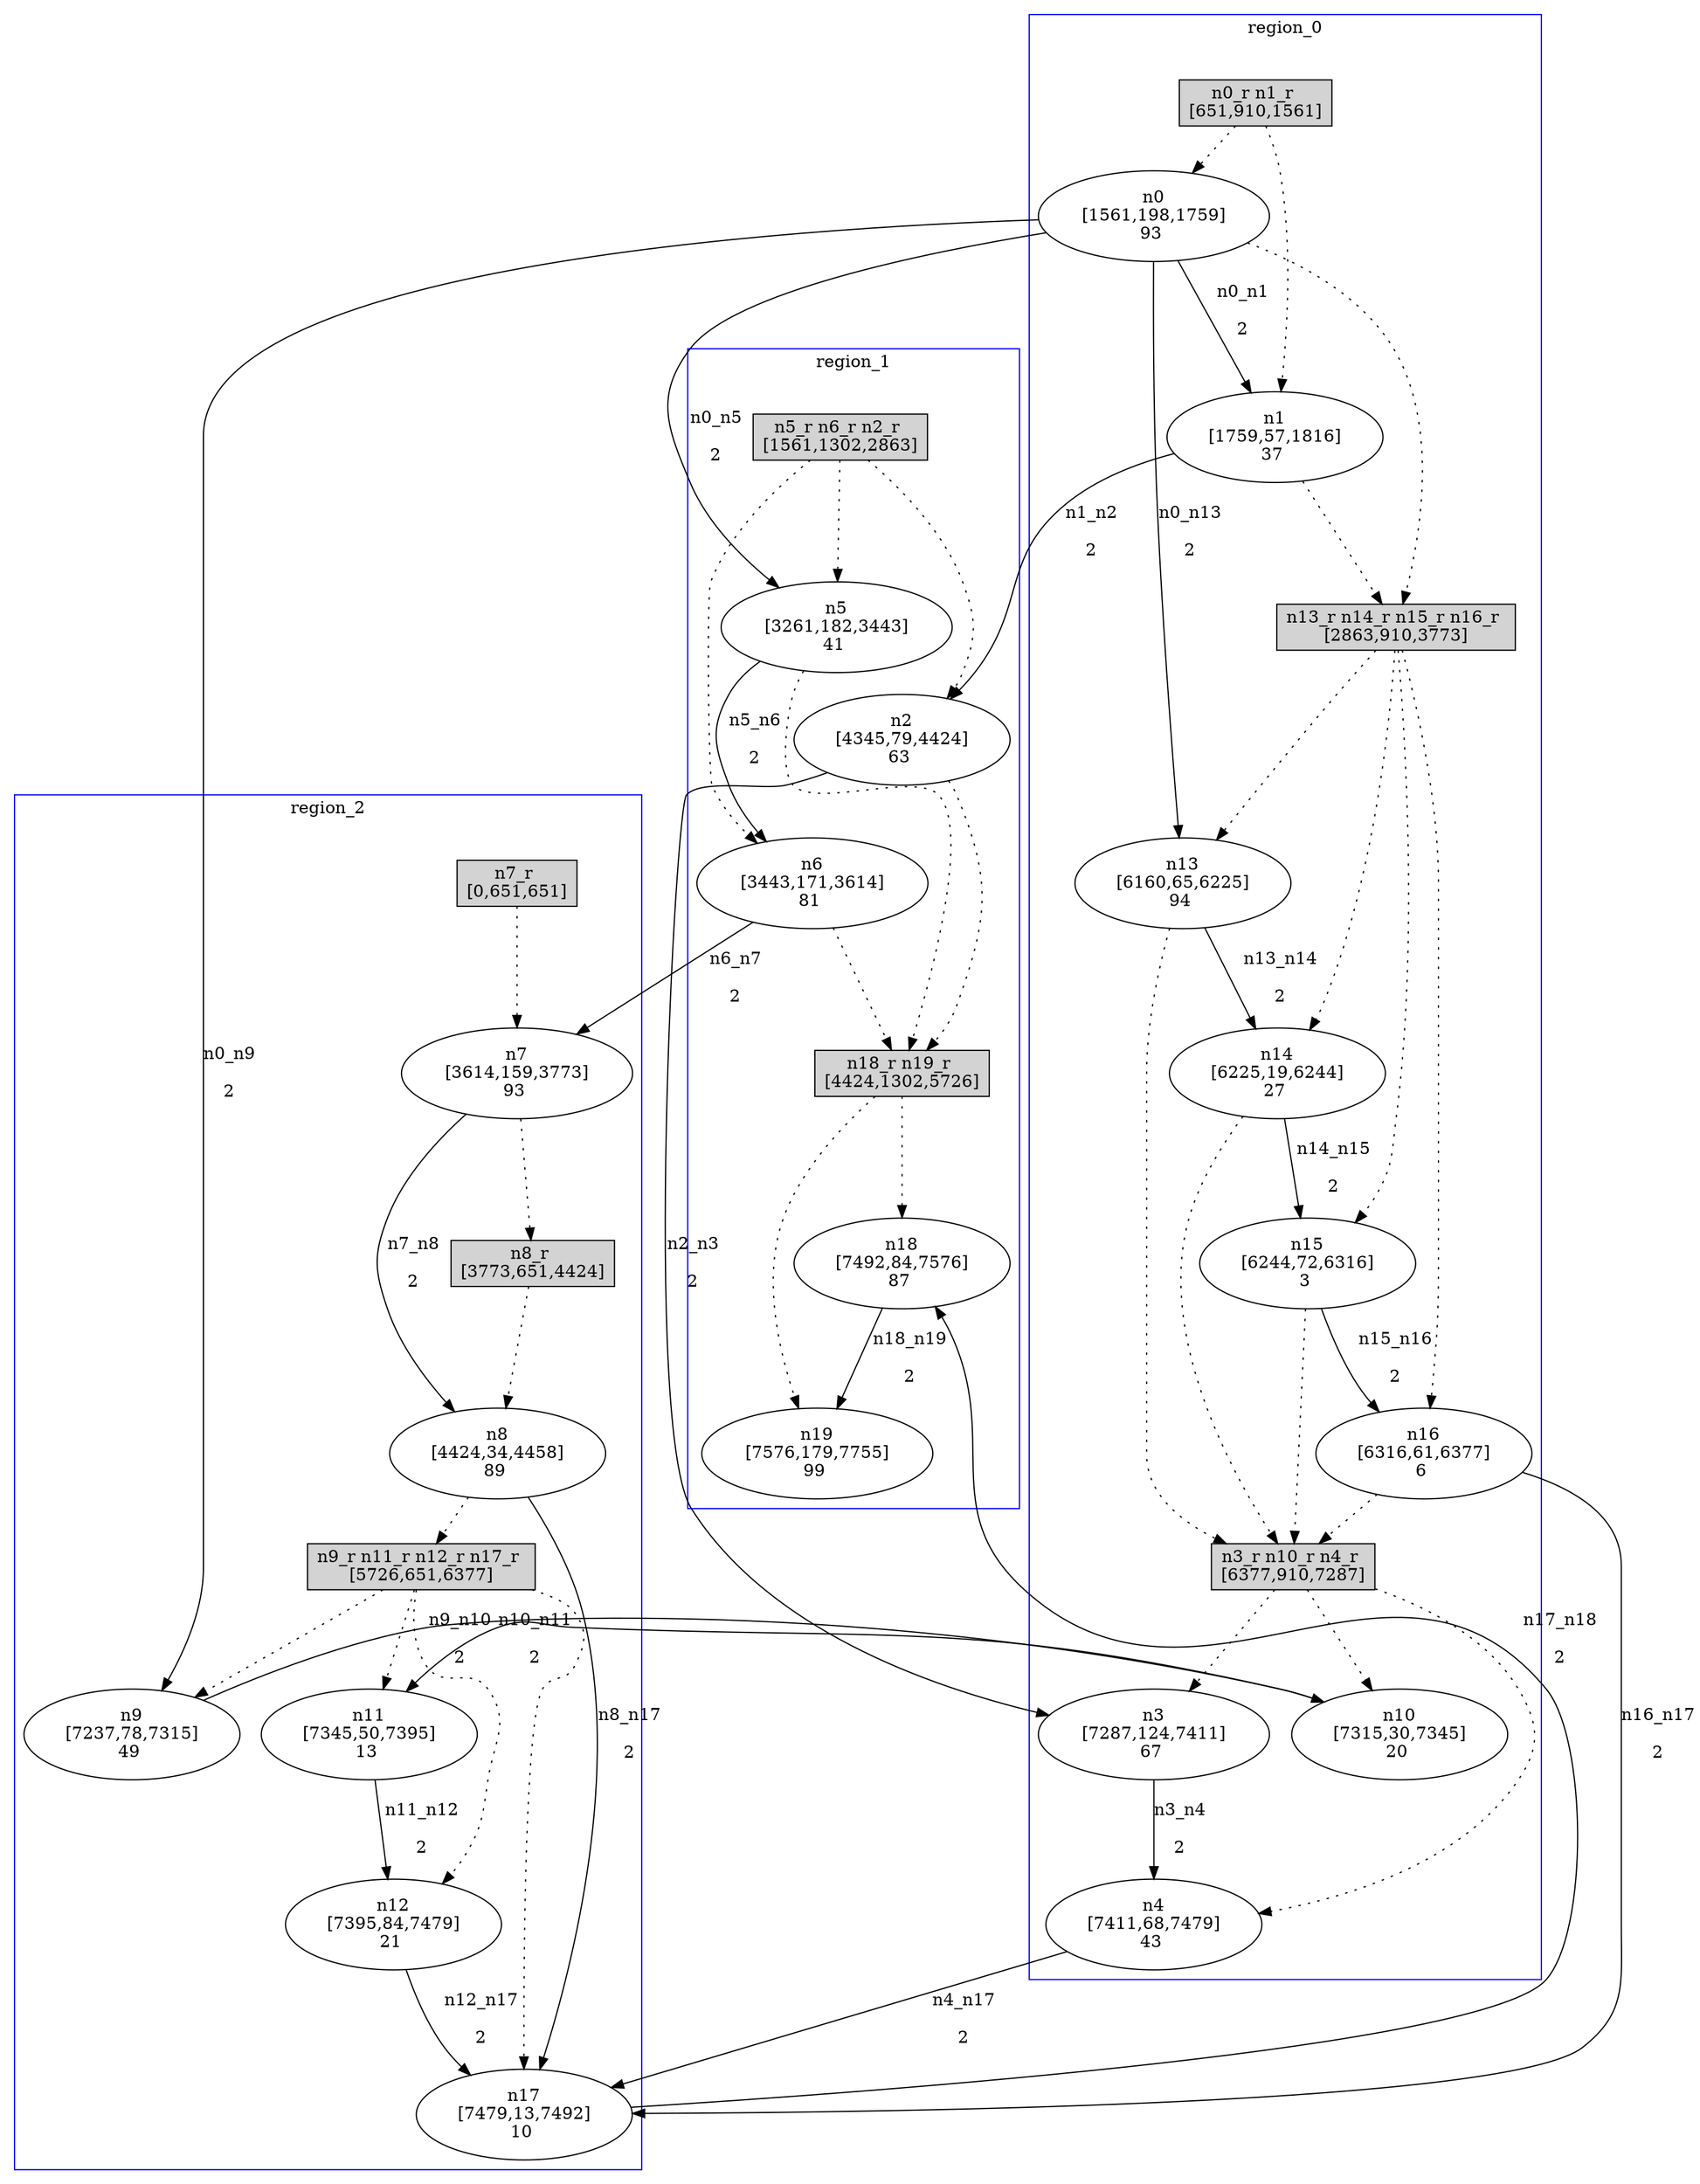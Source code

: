 //3-LSsolveMIPnSolStatus 9.
//4-SL 7755.
//5-LSsolveMIPsolveTime(double) 1800.03.
//6-reconfigurateNum(int) 8.
//7-reconfigurateTime(int) 7287.
digraph test_0 {
	size="28,40";
	subgraph cluster0 {
		stytle=filled;
		color=blue;
		label=region_0;
		reconfNode_0_1 [ shape = box, style = filled, label = "n0_r n1_r \n[651,910,1561]" ];
		n0 [ label="n0\n[1561,198,1759]\n93 " ];
		n1 [ label="n1\n[1759,57,1816]\n37 " ];
		reconfNode_0_1 -> n0 [ style = dotted ];
		reconfNode_0_1 -> n1 [ style = dotted ];
		n0 -> reconfNode_0_2 [ style = dotted ];
		n1 -> reconfNode_0_2 [ style = dotted ];
		reconfNode_0_2 [ shape = box, style = filled, label = "n13_r n14_r n15_r n16_r \n[2863,910,3773]" ];
		n13 [ label="n13\n[6160,65,6225]\n94 " ];
		n14 [ label="n14\n[6225,19,6244]\n27 " ];
		n15 [ label="n15\n[6244,72,6316]\n3 " ];
		n16 [ label="n16\n[6316,61,6377]\n6 " ];
		reconfNode_0_2 -> n13 [ style = dotted ];
		reconfNode_0_2 -> n14 [ style = dotted ];
		reconfNode_0_2 -> n15 [ style = dotted ];
		reconfNode_0_2 -> n16 [ style = dotted ];
		n13 -> reconfNode_0_3 [ style = dotted ];
		n14 -> reconfNode_0_3 [ style = dotted ];
		n15 -> reconfNode_0_3 [ style = dotted ];
		n16 -> reconfNode_0_3 [ style = dotted ];
		reconfNode_0_3 [ shape = box, style = filled, label = "n3_r n10_r n4_r \n[6377,910,7287]" ];
		n3 [ label="n3\n[7287,124,7411]\n67 " ];
		n10 [ label="n10\n[7315,30,7345]\n20 " ];
		n4 [ label="n4\n[7411,68,7479]\n43 " ];
		reconfNode_0_3 -> n3 [ style = dotted ];
		reconfNode_0_3 -> n10 [ style = dotted ];
		reconfNode_0_3 -> n4 [ style = dotted ];
	}
	subgraph cluster1 {
		stytle=filled;
		color=blue;
		label=region_1;
		reconfNode_1_1 [ shape = box, style = filled, label = "n5_r n6_r n2_r \n[1561,1302,2863]" ];
		n5 [ label="n5\n[3261,182,3443]\n41 " ];
		n6 [ label="n6\n[3443,171,3614]\n81 " ];
		n2 [ label="n2\n[4345,79,4424]\n63 " ];
		reconfNode_1_1 -> n5 [ style = dotted ];
		reconfNode_1_1 -> n6 [ style = dotted ];
		reconfNode_1_1 -> n2 [ style = dotted ];
		n5 -> reconfNode_1_2 [ style = dotted ];
		n6 -> reconfNode_1_2 [ style = dotted ];
		n2 -> reconfNode_1_2 [ style = dotted ];
		reconfNode_1_2 [ shape = box, style = filled, label = "n18_r n19_r \n[4424,1302,5726]" ];
		n18 [ label="n18\n[7492,84,7576]\n87 " ];
		n19 [ label="n19\n[7576,179,7755]\n99 " ];
		reconfNode_1_2 -> n18 [ style = dotted ];
		reconfNode_1_2 -> n19 [ style = dotted ];
	}
	subgraph cluster2 {
		stytle=filled;
		color=blue;
		label=region_2;
		reconfNode_2_1 [ shape = box, style = filled, label = "n7_r \n[0,651,651]" ];
		n7 [ label="n7\n[3614,159,3773]\n93 " ];
		reconfNode_2_1 -> n7 [ style = dotted ];
		n7 -> reconfNode_2_2 [ style = dotted ];
		reconfNode_2_2 [ shape = box, style = filled, label = "n8_r \n[3773,651,4424]" ];
		n8 [ label="n8\n[4424,34,4458]\n89 " ];
		reconfNode_2_2 -> n8 [ style = dotted ];
		n8 -> reconfNode_2_3 [ style = dotted ];
		reconfNode_2_3 [ shape = box, style = filled, label = "n9_r n11_r n12_r n17_r \n[5726,651,6377]" ];
		n9 [ label="n9\n[7237,78,7315]\n49 " ];
		n11 [ label="n11\n[7345,50,7395]\n13 " ];
		n12 [ label="n12\n[7395,84,7479]\n21 " ];
		n17 [ label="n17\n[7479,13,7492]\n10 " ];
		reconfNode_2_3 -> n9 [ style = dotted ];
		reconfNode_2_3 -> n11 [ style = dotted ];
		reconfNode_2_3 -> n12 [ style = dotted ];
		reconfNode_2_3 -> n17 [ style = dotted ];
	}
	n0 -> n1 [ label="n0_n1\n2" ];
	n0 -> n5 [ label="n0_n5\n2" ];
	n0 -> n9 [ label="n0_n9\n2" ];
	n0 -> n13 [ label="n0_n13\n2" ];
	n1 -> n2 [ label="n1_n2\n2" ];
	n5 -> n6 [ label="n5_n6\n2" ];
	n9 -> n10 [ label="n9_n10\n2" ];
	n13 -> n14 [ label="n13_n14\n2" ];
	n2 -> n3 [ label="n2_n3\n2" ];
	n3 -> n4 [ label="n3_n4\n2" ];
	n4 -> n17 [ label="n4_n17\n2" ];
	n17 -> n18 [ label="n17_n18\n2" ];
	n6 -> n7 [ label="n6_n7\n2" ];
	n7 -> n8 [ label="n7_n8\n2" ];
	n8 -> n17 [ label="n8_n17\n2" ];
	n10 -> n11 [ label="n10_n11\n2" ];
	n11 -> n12 [ label="n11_n12\n2" ];
	n12 -> n17 [ label="n12_n17\n2" ];
	n14 -> n15 [ label="n14_n15\n2" ];
	n15 -> n16 [ label="n15_n16\n2" ];
	n16 -> n17 [ label="n16_n17\n2" ];
	n18 -> n19 [ label="n18_n19\n2" ];
}
